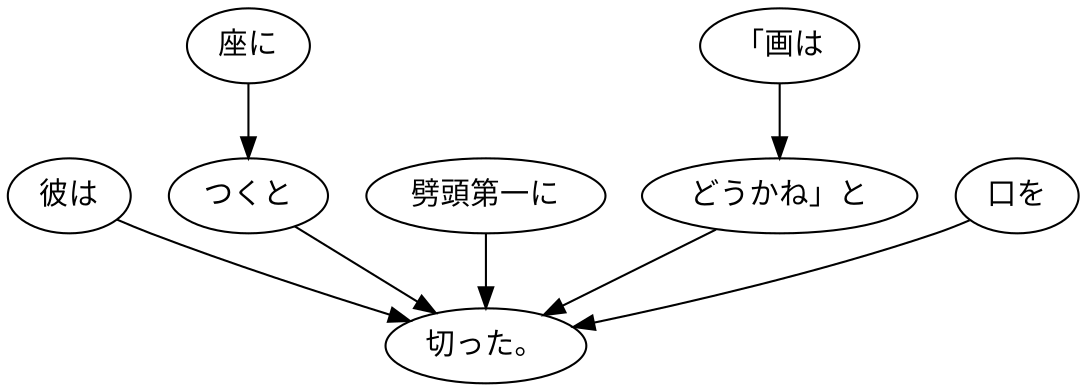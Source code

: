 digraph graph291 {
	node0 [label="彼は"];
	node1 [label="座に"];
	node2 [label="つくと"];
	node3 [label="劈頭第一に"];
	node4 [label="「画は"];
	node5 [label="どうかね」と"];
	node6 [label="口を"];
	node7 [label="切った。"];
	node0 -> node7;
	node1 -> node2;
	node2 -> node7;
	node3 -> node7;
	node4 -> node5;
	node5 -> node7;
	node6 -> node7;
}
